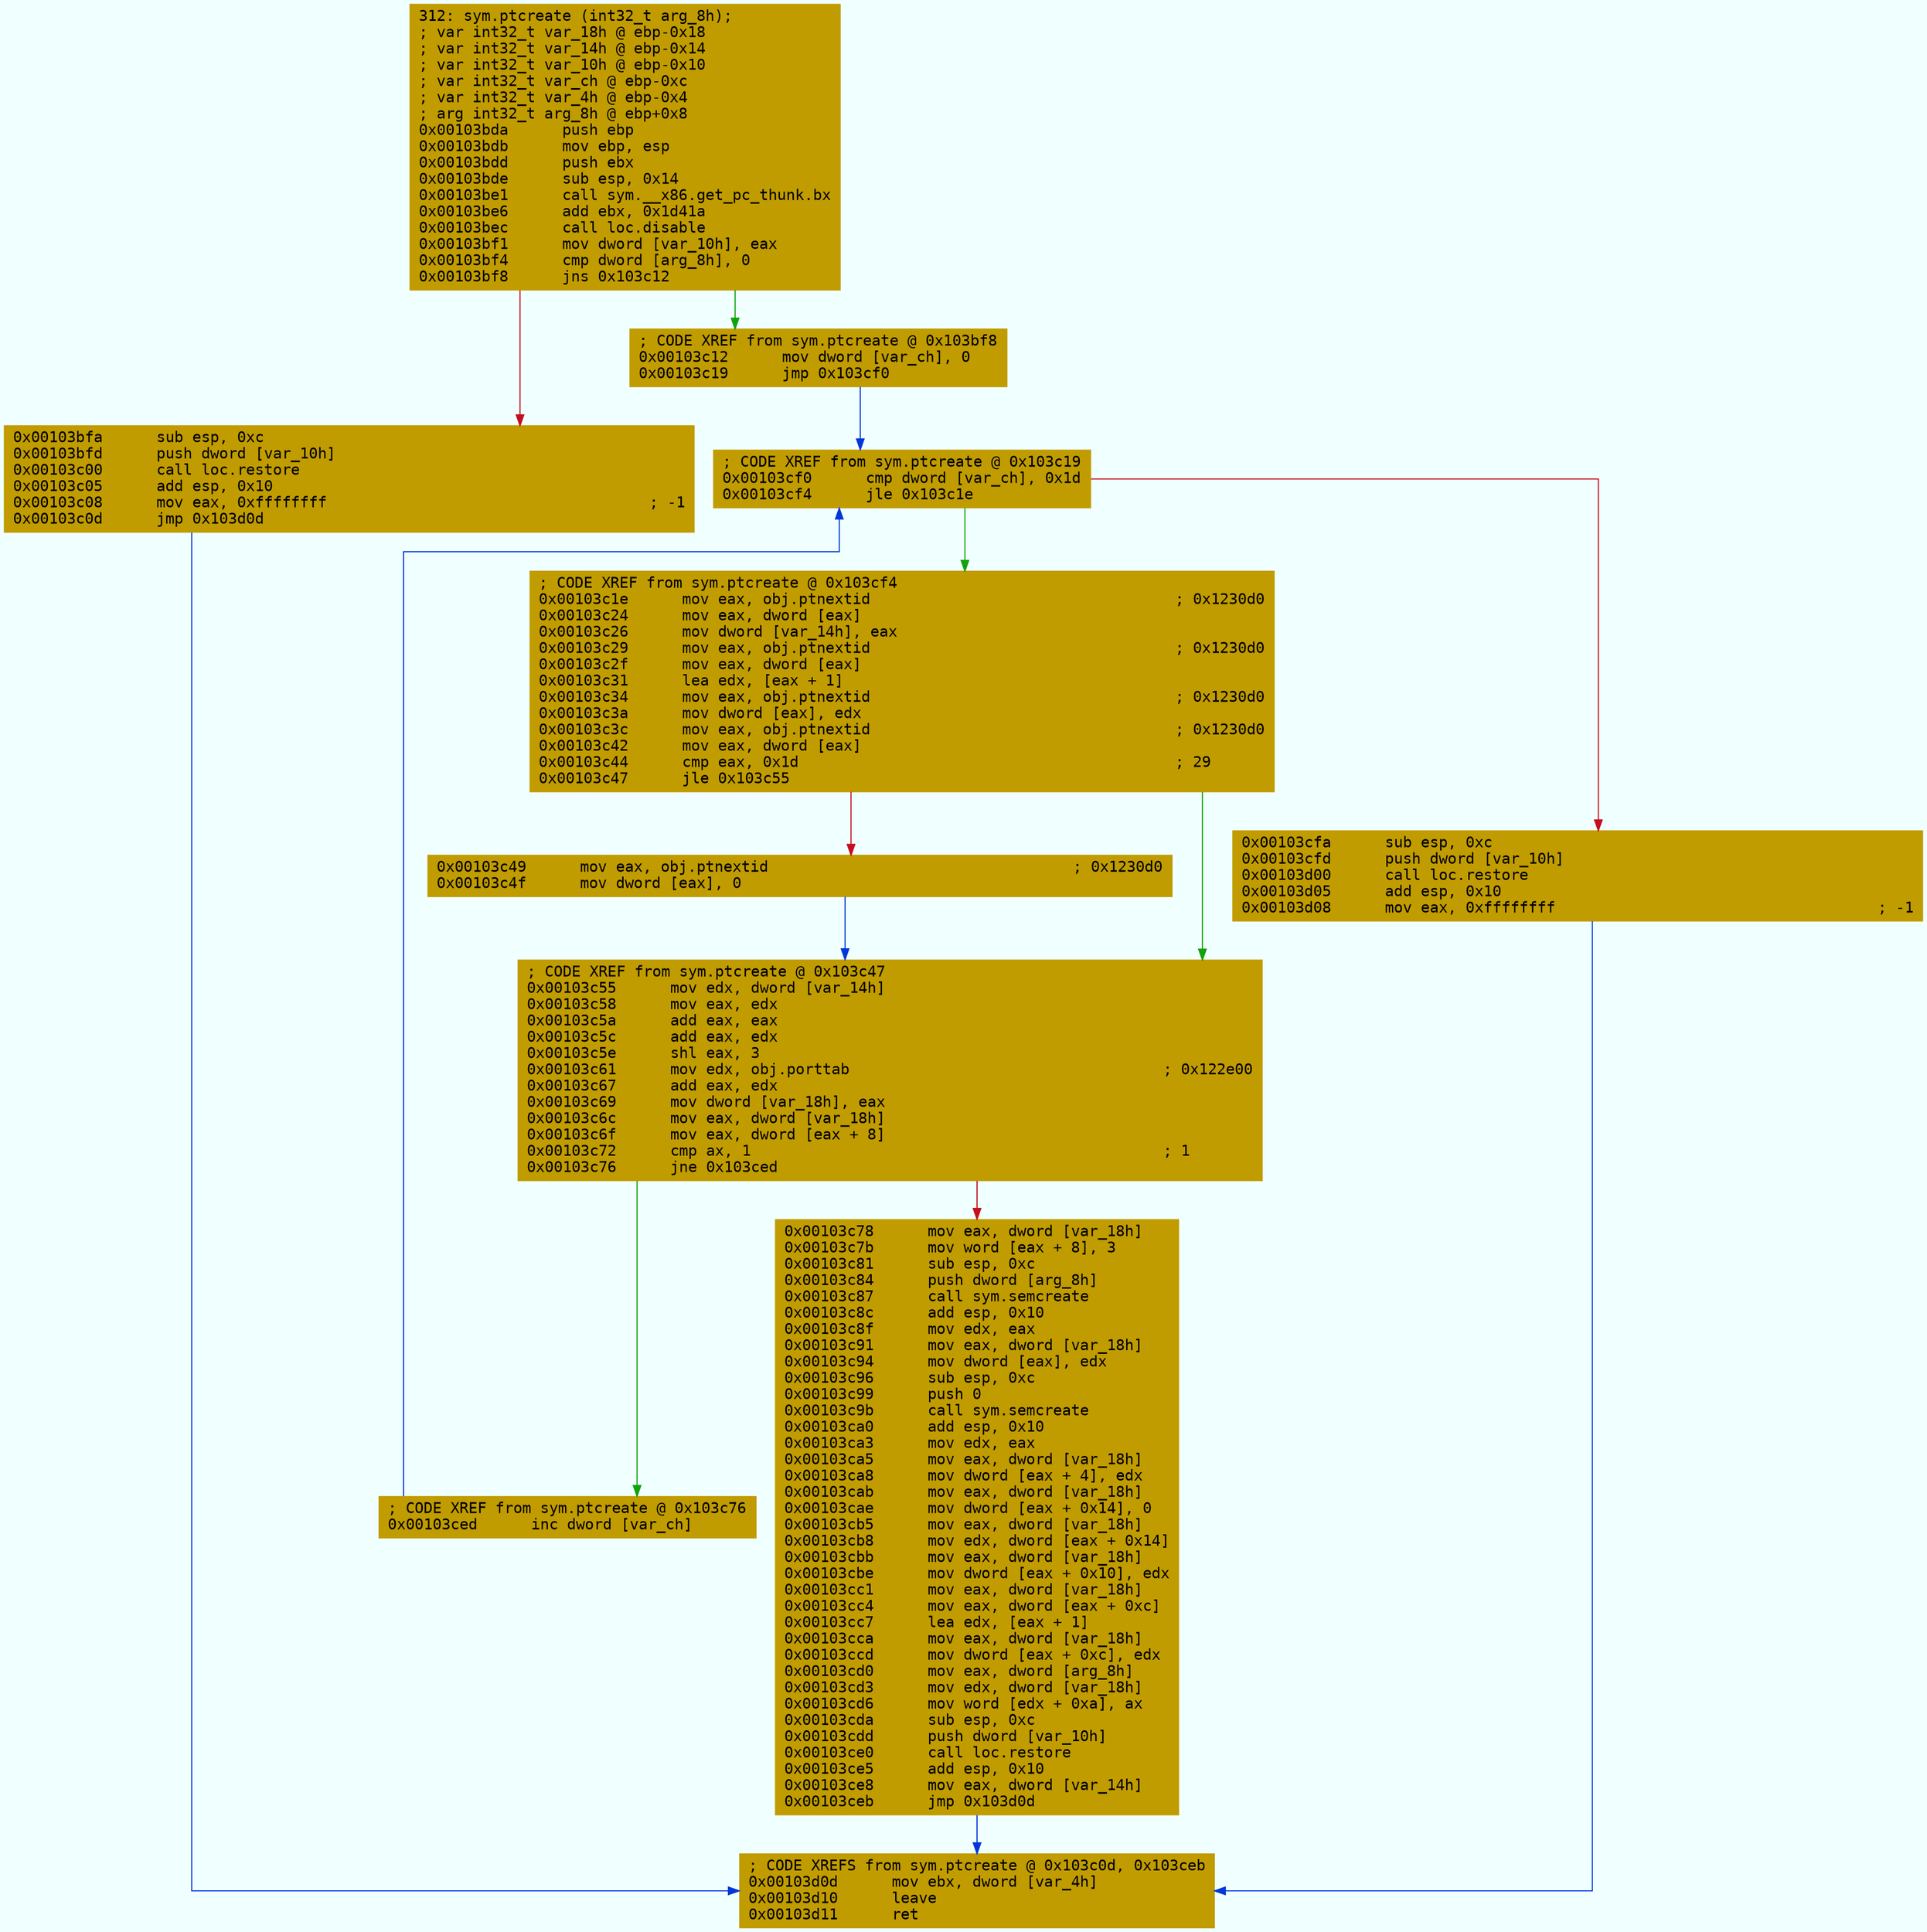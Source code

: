 digraph code {
	graph [bgcolor=azure fontsize=8 fontname="Courier" splines="ortho"];
	node [fillcolor=gray style=filled shape=box];
	edge [arrowhead="normal"];
	"0x00103bda" [URL="sym.ptcreate/0x00103bda", fillcolor="#c19c00",color="#c19c00", fontname="Courier",label="312: sym.ptcreate (int32_t arg_8h);\l; var int32_t var_18h @ ebp-0x18\l; var int32_t var_14h @ ebp-0x14\l; var int32_t var_10h @ ebp-0x10\l; var int32_t var_ch @ ebp-0xc\l; var int32_t var_4h @ ebp-0x4\l; arg int32_t arg_8h @ ebp+0x8\l0x00103bda      push ebp\l0x00103bdb      mov ebp, esp\l0x00103bdd      push ebx\l0x00103bde      sub esp, 0x14\l0x00103be1      call sym.__x86.get_pc_thunk.bx\l0x00103be6      add ebx, 0x1d41a\l0x00103bec      call loc.disable\l0x00103bf1      mov dword [var_10h], eax\l0x00103bf4      cmp dword [arg_8h], 0\l0x00103bf8      jns 0x103c12\l"]
	"0x00103bfa" [URL="sym.ptcreate/0x00103bfa", fillcolor="#c19c00",color="#c19c00", fontname="Courier",label="0x00103bfa      sub esp, 0xc\l0x00103bfd      push dword [var_10h]\l0x00103c00      call loc.restore\l0x00103c05      add esp, 0x10\l0x00103c08      mov eax, 0xffffffff                                    ; -1\l0x00103c0d      jmp 0x103d0d\l"]
	"0x00103c12" [URL="sym.ptcreate/0x00103c12", fillcolor="#c19c00",color="#c19c00", fontname="Courier",label="; CODE XREF from sym.ptcreate @ 0x103bf8\l0x00103c12      mov dword [var_ch], 0\l0x00103c19      jmp 0x103cf0\l"]
	"0x00103c1e" [URL="sym.ptcreate/0x00103c1e", fillcolor="#c19c00",color="#c19c00", fontname="Courier",label="; CODE XREF from sym.ptcreate @ 0x103cf4\l0x00103c1e      mov eax, obj.ptnextid                                  ; 0x1230d0\l0x00103c24      mov eax, dword [eax]\l0x00103c26      mov dword [var_14h], eax\l0x00103c29      mov eax, obj.ptnextid                                  ; 0x1230d0\l0x00103c2f      mov eax, dword [eax]\l0x00103c31      lea edx, [eax + 1]\l0x00103c34      mov eax, obj.ptnextid                                  ; 0x1230d0\l0x00103c3a      mov dword [eax], edx\l0x00103c3c      mov eax, obj.ptnextid                                  ; 0x1230d0\l0x00103c42      mov eax, dword [eax]\l0x00103c44      cmp eax, 0x1d                                          ; 29\l0x00103c47      jle 0x103c55\l"]
	"0x00103c49" [URL="sym.ptcreate/0x00103c49", fillcolor="#c19c00",color="#c19c00", fontname="Courier",label="0x00103c49      mov eax, obj.ptnextid                                  ; 0x1230d0\l0x00103c4f      mov dword [eax], 0\l"]
	"0x00103c55" [URL="sym.ptcreate/0x00103c55", fillcolor="#c19c00",color="#c19c00", fontname="Courier",label="; CODE XREF from sym.ptcreate @ 0x103c47\l0x00103c55      mov edx, dword [var_14h]\l0x00103c58      mov eax, edx\l0x00103c5a      add eax, eax\l0x00103c5c      add eax, edx\l0x00103c5e      shl eax, 3\l0x00103c61      mov edx, obj.porttab                                   ; 0x122e00\l0x00103c67      add eax, edx\l0x00103c69      mov dword [var_18h], eax\l0x00103c6c      mov eax, dword [var_18h]\l0x00103c6f      mov eax, dword [eax + 8]\l0x00103c72      cmp ax, 1                                              ; 1\l0x00103c76      jne 0x103ced\l"]
	"0x00103c78" [URL="sym.ptcreate/0x00103c78", fillcolor="#c19c00",color="#c19c00", fontname="Courier",label="0x00103c78      mov eax, dword [var_18h]\l0x00103c7b      mov word [eax + 8], 3\l0x00103c81      sub esp, 0xc\l0x00103c84      push dword [arg_8h]\l0x00103c87      call sym.semcreate\l0x00103c8c      add esp, 0x10\l0x00103c8f      mov edx, eax\l0x00103c91      mov eax, dword [var_18h]\l0x00103c94      mov dword [eax], edx\l0x00103c96      sub esp, 0xc\l0x00103c99      push 0\l0x00103c9b      call sym.semcreate\l0x00103ca0      add esp, 0x10\l0x00103ca3      mov edx, eax\l0x00103ca5      mov eax, dword [var_18h]\l0x00103ca8      mov dword [eax + 4], edx\l0x00103cab      mov eax, dword [var_18h]\l0x00103cae      mov dword [eax + 0x14], 0\l0x00103cb5      mov eax, dword [var_18h]\l0x00103cb8      mov edx, dword [eax + 0x14]\l0x00103cbb      mov eax, dword [var_18h]\l0x00103cbe      mov dword [eax + 0x10], edx\l0x00103cc1      mov eax, dword [var_18h]\l0x00103cc4      mov eax, dword [eax + 0xc]\l0x00103cc7      lea edx, [eax + 1]\l0x00103cca      mov eax, dword [var_18h]\l0x00103ccd      mov dword [eax + 0xc], edx\l0x00103cd0      mov eax, dword [arg_8h]\l0x00103cd3      mov edx, dword [var_18h]\l0x00103cd6      mov word [edx + 0xa], ax\l0x00103cda      sub esp, 0xc\l0x00103cdd      push dword [var_10h]\l0x00103ce0      call loc.restore\l0x00103ce5      add esp, 0x10\l0x00103ce8      mov eax, dword [var_14h]\l0x00103ceb      jmp 0x103d0d\l"]
	"0x00103ced" [URL="sym.ptcreate/0x00103ced", fillcolor="#c19c00",color="#c19c00", fontname="Courier",label="; CODE XREF from sym.ptcreate @ 0x103c76\l0x00103ced      inc dword [var_ch]\l"]
	"0x00103cf0" [URL="sym.ptcreate/0x00103cf0", fillcolor="#c19c00",color="#c19c00", fontname="Courier",label="; CODE XREF from sym.ptcreate @ 0x103c19\l0x00103cf0      cmp dword [var_ch], 0x1d\l0x00103cf4      jle 0x103c1e\l"]
	"0x00103cfa" [URL="sym.ptcreate/0x00103cfa", fillcolor="#c19c00",color="#c19c00", fontname="Courier",label="0x00103cfa      sub esp, 0xc\l0x00103cfd      push dword [var_10h]\l0x00103d00      call loc.restore\l0x00103d05      add esp, 0x10\l0x00103d08      mov eax, 0xffffffff                                    ; -1\l"]
	"0x00103d0d" [URL="sym.ptcreate/0x00103d0d", fillcolor="#c19c00",color="#c19c00", fontname="Courier",label="; CODE XREFS from sym.ptcreate @ 0x103c0d, 0x103ceb\l0x00103d0d      mov ebx, dword [var_4h]\l0x00103d10      leave\l0x00103d11      ret\l"]
        "0x00103bda" -> "0x00103c12" [color="#13a10e"];
        "0x00103bda" -> "0x00103bfa" [color="#c50f1f"];
        "0x00103bfa" -> "0x00103d0d" [color="#0037da"];
        "0x00103c12" -> "0x00103cf0" [color="#0037da"];
        "0x00103c1e" -> "0x00103c55" [color="#13a10e"];
        "0x00103c1e" -> "0x00103c49" [color="#c50f1f"];
        "0x00103c49" -> "0x00103c55" [color="#0037da"];
        "0x00103c55" -> "0x00103ced" [color="#13a10e"];
        "0x00103c55" -> "0x00103c78" [color="#c50f1f"];
        "0x00103c78" -> "0x00103d0d" [color="#0037da"];
        "0x00103ced" -> "0x00103cf0" [color="#0037da"];
        "0x00103cf0" -> "0x00103c1e" [color="#13a10e"];
        "0x00103cf0" -> "0x00103cfa" [color="#c50f1f"];
        "0x00103cfa" -> "0x00103d0d" [color="#0037da"];
}
